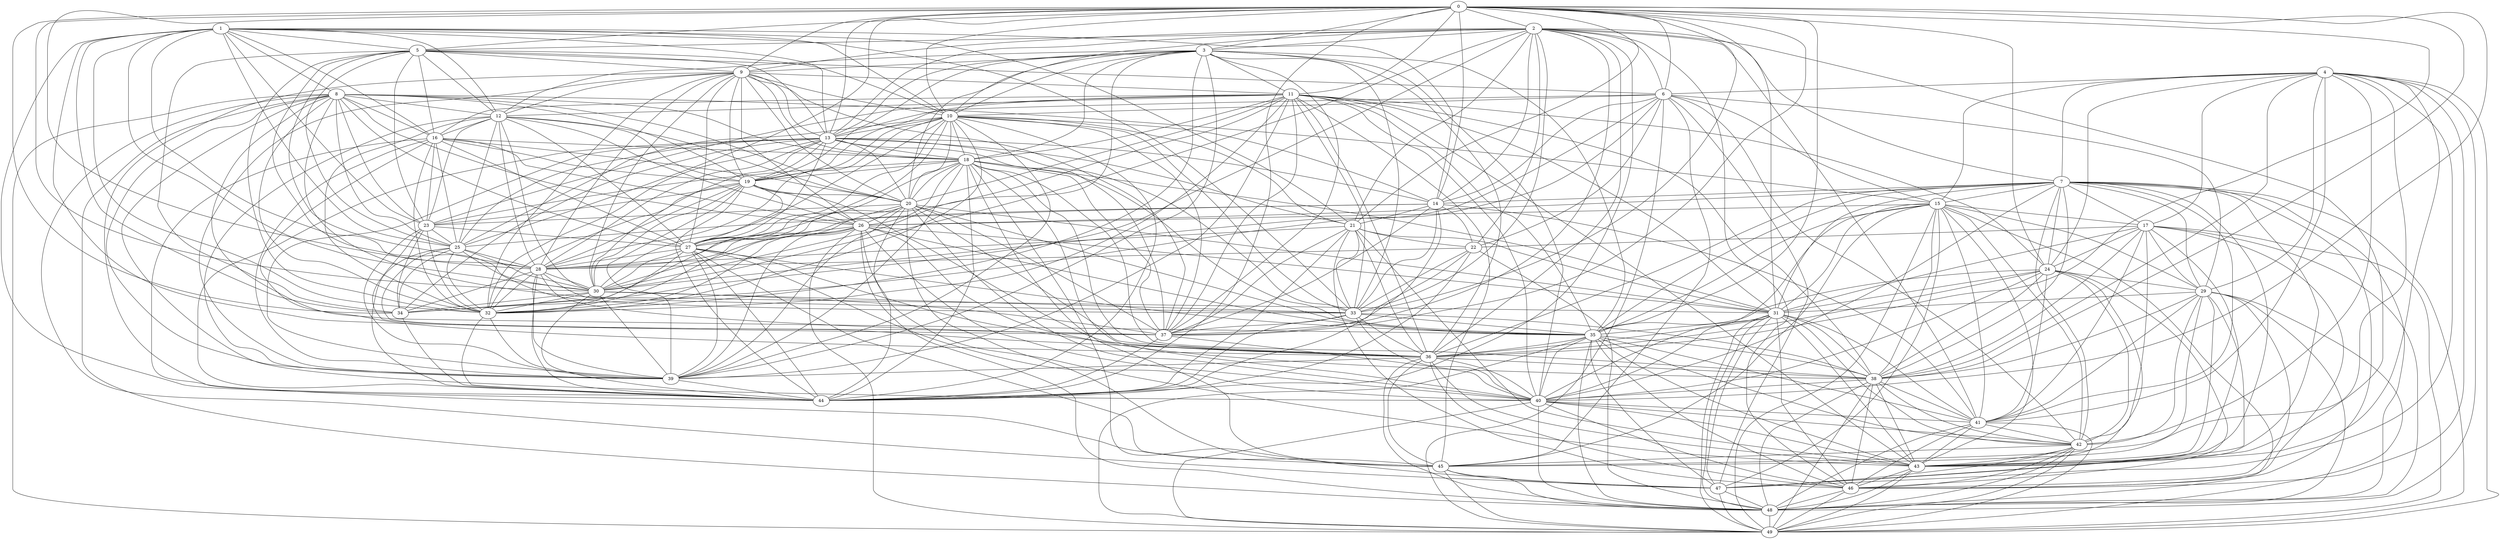 graph {
	0
	1
	2
	3
	4
	5
	6
	7
	8
	9
	10
	11
	12
	13
	14
	15
	16
	17
	18
	19
	20
	21
	22
	23
	24
	25
	26
	27
	28
	29
	30
	31
	32
	33
	34
	35
	36
	37
	38
	39
	40
	41
	42
	43
	44
	45
	46
	47
	48
	49
	0 -- 2;
	0 -- 3;
	0 -- 5;
	0 -- 6;
	0 -- 9;
	0 -- 10;
	0 -- 11;
	0 -- 13;
	0 -- 14;
	0 -- 21;
	0 -- 24;
	0 -- 25;
	0 -- 28;
	0 -- 30;
	0 -- 31;
	0 -- 33;
	0 -- 34;
	0 -- 35;
	0 -- 36;
	0 -- 37;
	0 -- 38;
	0 -- 40;
	0 -- 44;
	1 -- 5;
	1 -- 8;
	1 -- 10;
	1 -- 12;
	1 -- 13;
	1 -- 14;
	1 -- 16;
	1 -- 21;
	1 -- 23;
	1 -- 25;
	1 -- 28;
	1 -- 30;
	1 -- 32;
	1 -- 33;
	1 -- 34;
	1 -- 37;
	1 -- 44;
	2 -- 3;
	2 -- 5;
	2 -- 6;
	2 -- 7;
	2 -- 9;
	2 -- 10;
	2 -- 13;
	2 -- 14;
	2 -- 21;
	2 -- 22;
	2 -- 30;
	2 -- 33;
	2 -- 34;
	2 -- 36;
	2 -- 37;
	2 -- 41;
	2 -- 43;
	2 -- 44;
	2 -- 46;
	3 -- 9;
	3 -- 10;
	3 -- 11;
	3 -- 12;
	3 -- 13;
	3 -- 18;
	3 -- 19;
	3 -- 20;
	3 -- 30;
	3 -- 32;
	3 -- 33;
	3 -- 35;
	3 -- 36;
	3 -- 37;
	3 -- 39;
	3 -- 40;
	4 -- 6;
	4 -- 7;
	4 -- 15;
	4 -- 17;
	4 -- 24;
	4 -- 29;
	4 -- 38;
	4 -- 41;
	4 -- 42;
	4 -- 43;
	4 -- 45;
	4 -- 46;
	4 -- 47;
	4 -- 48;
	4 -- 49;
	5 -- 6;
	5 -- 9;
	5 -- 10;
	5 -- 12;
	5 -- 13;
	5 -- 16;
	5 -- 23;
	5 -- 25;
	5 -- 28;
	5 -- 30;
	5 -- 32;
	5 -- 34;
	6 -- 10;
	6 -- 13;
	6 -- 14;
	6 -- 15;
	6 -- 22;
	6 -- 29;
	6 -- 30;
	6 -- 34;
	6 -- 42;
	6 -- 45;
	6 -- 47;
	6 -- 49;
	7 -- 14;
	7 -- 15;
	7 -- 17;
	7 -- 24;
	7 -- 26;
	7 -- 29;
	7 -- 31;
	7 -- 35;
	7 -- 36;
	7 -- 38;
	7 -- 40;
	7 -- 41;
	7 -- 42;
	7 -- 43;
	7 -- 46;
	7 -- 47;
	7 -- 48;
	7 -- 49;
	8 -- 12;
	8 -- 15;
	8 -- 16;
	8 -- 18;
	8 -- 19;
	8 -- 20;
	8 -- 23;
	8 -- 25;
	8 -- 26;
	8 -- 27;
	8 -- 31;
	8 -- 32;
	8 -- 35;
	8 -- 39;
	8 -- 40;
	8 -- 47;
	8 -- 48;
	8 -- 49;
	9 -- 10;
	9 -- 11;
	9 -- 12;
	9 -- 13;
	9 -- 18;
	9 -- 19;
	9 -- 20;
	9 -- 26;
	9 -- 27;
	9 -- 28;
	9 -- 30;
	9 -- 32;
	9 -- 37;
	9 -- 39;
	9 -- 44;
	10 -- 13;
	10 -- 14;
	10 -- 18;
	10 -- 19;
	10 -- 20;
	10 -- 21;
	10 -- 25;
	10 -- 27;
	10 -- 28;
	10 -- 30;
	10 -- 32;
	10 -- 33;
	10 -- 34;
	10 -- 37;
	10 -- 39;
	10 -- 44;
	11 -- 12;
	11 -- 16;
	11 -- 18;
	11 -- 19;
	11 -- 20;
	11 -- 23;
	11 -- 24;
	11 -- 27;
	11 -- 31;
	11 -- 32;
	11 -- 33;
	11 -- 35;
	11 -- 36;
	11 -- 37;
	11 -- 38;
	11 -- 39;
	11 -- 40;
	11 -- 43;
	11 -- 45;
	12 -- 16;
	12 -- 19;
	12 -- 20;
	12 -- 23;
	12 -- 25;
	12 -- 26;
	12 -- 27;
	12 -- 28;
	12 -- 30;
	12 -- 32;
	12 -- 39;
	13 -- 14;
	13 -- 18;
	13 -- 19;
	13 -- 20;
	13 -- 21;
	13 -- 25;
	13 -- 27;
	13 -- 28;
	13 -- 30;
	13 -- 32;
	13 -- 33;
	13 -- 34;
	13 -- 37;
	13 -- 39;
	13 -- 44;
	14 -- 21;
	14 -- 22;
	14 -- 25;
	14 -- 28;
	14 -- 33;
	14 -- 37;
	14 -- 41;
	14 -- 44;
	15 -- 17;
	15 -- 26;
	15 -- 29;
	15 -- 31;
	15 -- 35;
	15 -- 38;
	15 -- 40;
	15 -- 41;
	15 -- 42;
	15 -- 43;
	15 -- 45;
	15 -- 47;
	15 -- 48;
	15 -- 49;
	16 -- 18;
	16 -- 19;
	16 -- 20;
	16 -- 23;
	16 -- 25;
	16 -- 26;
	16 -- 27;
	16 -- 32;
	16 -- 36;
	16 -- 39;
	16 -- 45;
	17 -- 22;
	17 -- 24;
	17 -- 29;
	17 -- 31;
	17 -- 38;
	17 -- 41;
	17 -- 42;
	17 -- 43;
	17 -- 46;
	17 -- 48;
	17 -- 49;
	18 -- 19;
	18 -- 20;
	18 -- 23;
	18 -- 26;
	18 -- 27;
	18 -- 31;
	18 -- 35;
	18 -- 36;
	18 -- 37;
	18 -- 38;
	18 -- 39;
	18 -- 40;
	18 -- 44;
	18 -- 45;
	18 -- 47;
	19 -- 20;
	19 -- 23;
	19 -- 26;
	19 -- 27;
	19 -- 28;
	19 -- 30;
	19 -- 32;
	19 -- 36;
	19 -- 39;
	19 -- 44;
	20 -- 23;
	20 -- 26;
	20 -- 27;
	20 -- 31;
	20 -- 32;
	20 -- 35;
	20 -- 36;
	20 -- 37;
	20 -- 39;
	20 -- 40;
	20 -- 44;
	20 -- 45;
	21 -- 22;
	21 -- 28;
	21 -- 31;
	21 -- 33;
	21 -- 36;
	21 -- 37;
	21 -- 43;
	21 -- 44;
	21 -- 46;
	22 -- 28;
	22 -- 33;
	22 -- 37;
	22 -- 44;
	22 -- 48;
	23 -- 25;
	23 -- 27;
	23 -- 32;
	23 -- 34;
	23 -- 36;
	23 -- 39;
	24 -- 29;
	24 -- 31;
	24 -- 35;
	24 -- 36;
	24 -- 38;
	24 -- 40;
	24 -- 41;
	24 -- 42;
	24 -- 43;
	24 -- 46;
	25 -- 28;
	25 -- 30;
	25 -- 32;
	25 -- 33;
	25 -- 34;
	25 -- 37;
	25 -- 44;
	26 -- 27;
	26 -- 28;
	26 -- 30;
	26 -- 31;
	26 -- 32;
	26 -- 35;
	26 -- 38;
	26 -- 39;
	26 -- 40;
	26 -- 43;
	26 -- 48;
	26 -- 49;
	27 -- 28;
	27 -- 30;
	27 -- 32;
	27 -- 35;
	27 -- 36;
	27 -- 39;
	27 -- 40;
	27 -- 44;
	27 -- 45;
	28 -- 30;
	28 -- 32;
	28 -- 33;
	28 -- 34;
	28 -- 37;
	28 -- 39;
	28 -- 44;
	29 -- 31;
	29 -- 38;
	29 -- 41;
	29 -- 42;
	29 -- 43;
	29 -- 45;
	29 -- 46;
	29 -- 47;
	29 -- 48;
	29 -- 49;
	30 -- 32;
	30 -- 33;
	30 -- 34;
	30 -- 37;
	30 -- 39;
	30 -- 44;
	31 -- 35;
	31 -- 36;
	31 -- 38;
	31 -- 40;
	31 -- 41;
	31 -- 42;
	31 -- 43;
	31 -- 46;
	31 -- 47;
	31 -- 48;
	31 -- 49;
	32 -- 39;
	32 -- 44;
	33 -- 35;
	33 -- 36;
	33 -- 37;
	33 -- 38;
	33 -- 40;
	33 -- 44;
	34 -- 44;
	35 -- 36;
	35 -- 38;
	35 -- 40;
	35 -- 41;
	35 -- 42;
	35 -- 43;
	35 -- 46;
	35 -- 47;
	35 -- 48;
	35 -- 49;
	36 -- 38;
	36 -- 39;
	36 -- 40;
	36 -- 43;
	36 -- 45;
	36 -- 46;
	36 -- 48;
	37 -- 40;
	37 -- 44;
	38 -- 40;
	38 -- 41;
	38 -- 42;
	38 -- 43;
	38 -- 46;
	38 -- 48;
	38 -- 49;
	39 -- 44;
	40 -- 41;
	40 -- 42;
	40 -- 43;
	40 -- 46;
	40 -- 48;
	40 -- 49;
	41 -- 42;
	41 -- 43;
	41 -- 46;
	41 -- 48;
	41 -- 49;
	42 -- 43;
	42 -- 45;
	42 -- 46;
	42 -- 47;
	42 -- 48;
	42 -- 49;
	43 -- 46;
	43 -- 48;
	43 -- 49;
	45 -- 47;
	45 -- 48;
	45 -- 49;
	46 -- 48;
	46 -- 49;
	47 -- 48;
	47 -- 49;
	48 -- 49;
}
